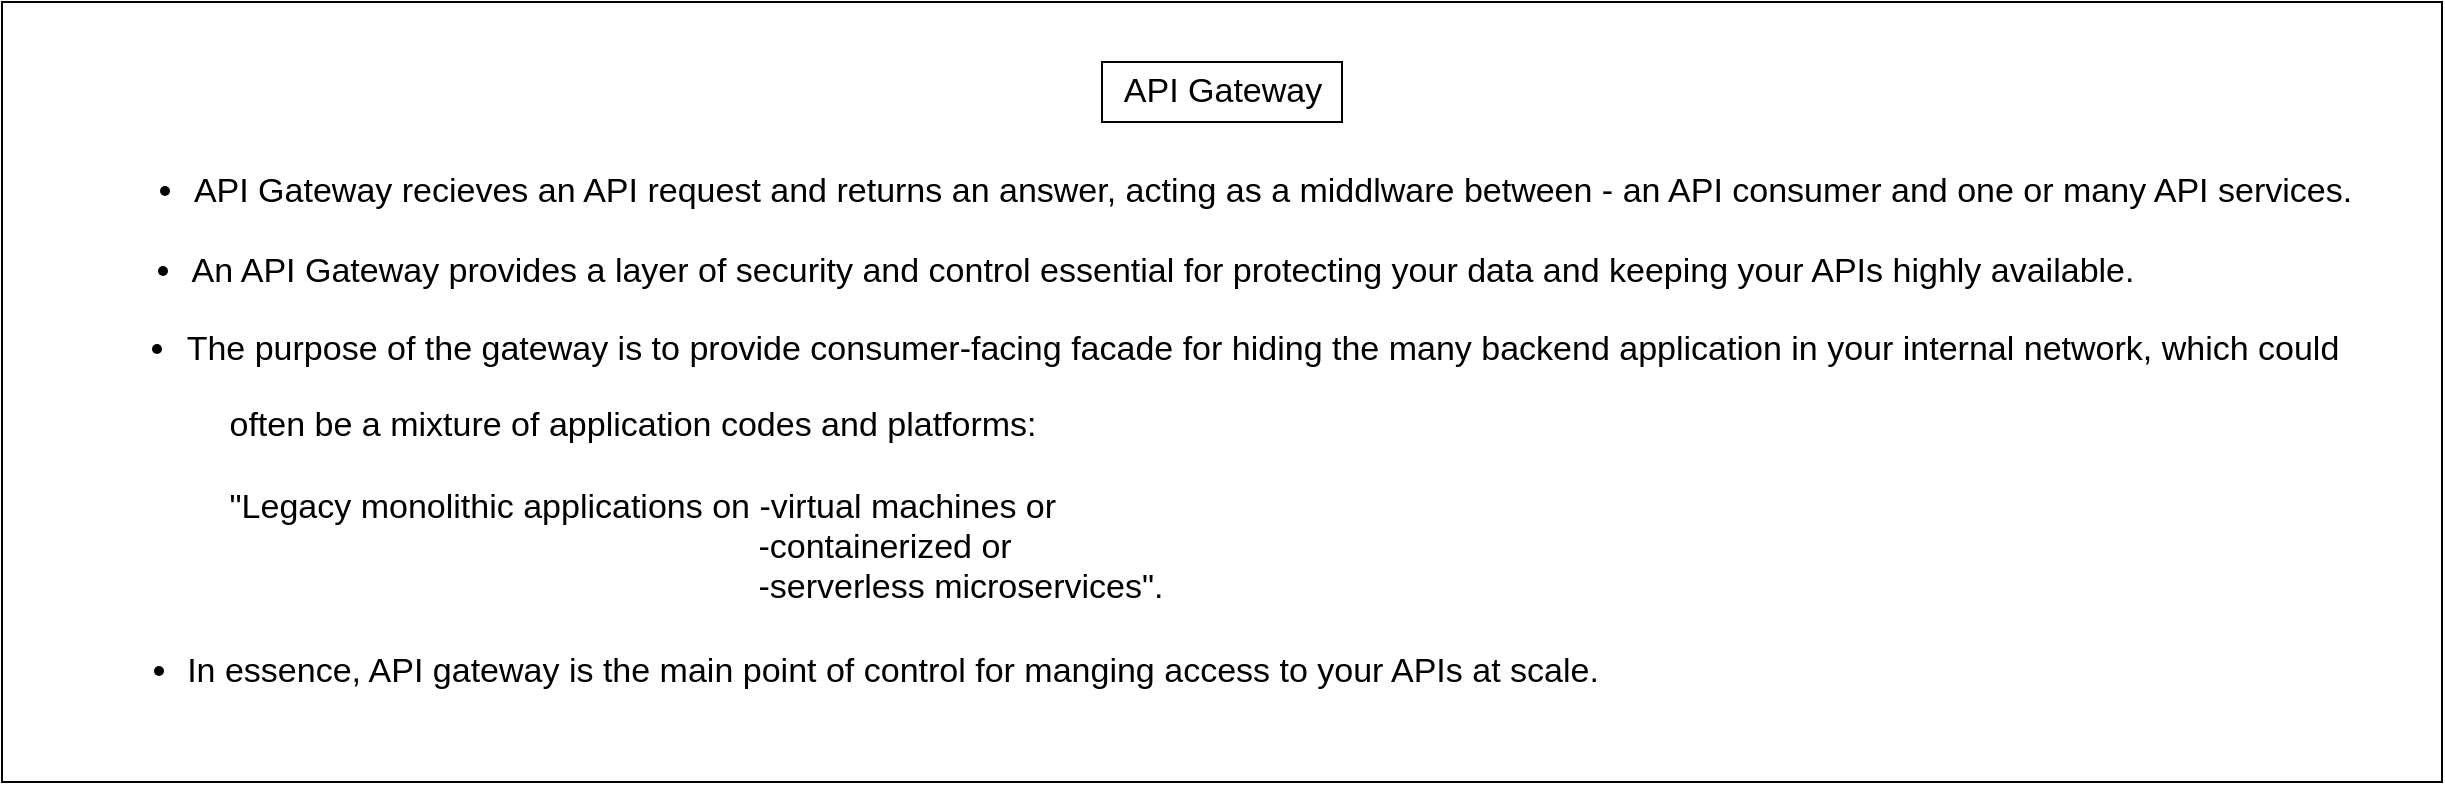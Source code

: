 <mxfile version="20.2.3" type="device"><diagram id="qPJgxZ92KFL79Hd6ErsM" name="Page-1"><mxGraphModel dx="2153" dy="898" grid="1" gridSize="10" guides="1" tooltips="1" connect="1" arrows="1" fold="1" page="1" pageScale="1" pageWidth="850" pageHeight="1100" math="0" shadow="0"><root><mxCell id="0"/><mxCell id="1" parent="0"/><mxCell id="dv9cyieuGCO54cIwzQgI-1" value="" style="rounded=0;whiteSpace=wrap;html=1;" vertex="1" parent="1"><mxGeometry x="-40" y="90" width="1220" height="390" as="geometry"/></mxCell><mxCell id="-goHgNUm9wkvjqlOyoSj-1" value="API Gateway&lt;br style=&quot;font-size: 17px;&quot;&gt;" style="text;html=1;align=center;verticalAlign=middle;resizable=0;points=[];autosize=1;strokeColor=default;fillColor=none;fontSize=17;" parent="1" vertex="1"><mxGeometry x="510" y="120" width="120" height="30" as="geometry"/></mxCell><mxCell id="-goHgNUm9wkvjqlOyoSj-2" value="&lt;ul style=&quot;font-size: 17px;&quot;&gt;&lt;li style=&quot;font-size: 17px;&quot;&gt;An API Gateway provides a layer of security and control essential for protecting your data and keeping your APIs highly available.&lt;/li&gt;&lt;/ul&gt;" style="text;html=1;align=center;verticalAlign=middle;resizable=0;points=[];autosize=1;strokeColor=none;fillColor=none;fontSize=17;" parent="1" vertex="1"><mxGeometry x="5" y="190" width="1030" height="70" as="geometry"/></mxCell><mxCell id="-goHgNUm9wkvjqlOyoSj-3" value="&lt;ul style=&quot;font-size: 17px;&quot;&gt;&lt;li style=&quot;font-size: 17px;&quot;&gt;API Gateway recieves an API request and returns an answer, acting as a middlware between - an API consumer and one or many API services.&lt;/li&gt;&lt;/ul&gt;" style="text;html=1;align=center;verticalAlign=middle;resizable=0;points=[];autosize=1;strokeColor=none;fillColor=none;fontSize=17;" parent="1" vertex="1"><mxGeometry x="5" y="150" width="1140" height="70" as="geometry"/></mxCell><mxCell id="-goHgNUm9wkvjqlOyoSj-4" value="&lt;ul style=&quot;font-size: 17px;&quot;&gt;&lt;li style=&quot;font-size: 17px;&quot;&gt;The purpose of the gateway is to provide consumer-facing facade for hiding the many backend application in your internal network, which could&lt;/li&gt;&lt;/ul&gt;&lt;div style=&quot;text-align: left; font-size: 17px;&quot;&gt;&lt;span style=&quot;background-color: initial; font-size: 17px;&quot;&gt;&lt;span style=&quot;white-space: pre; font-size: 17px;&quot;&gt;&#9;&lt;/span&gt;&amp;nbsp; &amp;nbsp; &amp;nbsp;often be a mixture of &lt;/span&gt;&lt;span style=&quot;background-color: initial; font-size: 17px;&quot;&gt;application codes and platforms:&amp;nbsp;&lt;/span&gt;&lt;/div&gt;&lt;div style=&quot;text-align: left; font-size: 17px;&quot;&gt;&lt;span style=&quot;background-color: initial; font-size: 17px;&quot;&gt;&lt;span style=&quot;white-space: pre; font-size: 17px;&quot;&gt;&#9;&lt;/span&gt;&amp;nbsp; &amp;nbsp; &amp;nbsp;&lt;/span&gt;&lt;/div&gt;&lt;div style=&quot;text-align: left; font-size: 17px;&quot;&gt;&lt;span style=&quot;background-color: initial; font-size: 17px;&quot;&gt;&lt;span style=&quot;white-space: pre; font-size: 17px;&quot;&gt;&#9;&amp;nbsp;&lt;/span&gt;&amp;nbsp; &amp;nbsp; &quot;Legacy monolithic applications on -virtual machines or&amp;nbsp;&lt;/span&gt;&lt;/div&gt;&lt;div style=&quot;text-align: left; font-size: 17px;&quot;&gt;&lt;span style=&quot;background-color: initial; font-size: 17px;&quot;&gt;&lt;span style=&quot;white-space: pre; font-size: 17px;&quot;&gt;&#9;&lt;/span&gt;&lt;span style=&quot;white-space: pre; font-size: 17px;&quot;&gt;&#9;&lt;/span&gt;&amp;nbsp; &amp;nbsp; &amp;nbsp; &amp;nbsp; &amp;nbsp;&lt;span style=&quot;white-space: pre; font-size: 17px;&quot;&gt;&#9;&lt;/span&gt;&lt;span style=&quot;white-space: pre; font-size: 17px;&quot;&gt;&#9;&lt;/span&gt;&lt;span style=&quot;white-space: pre; font-size: 17px;&quot;&gt;&#9;&lt;/span&gt;&lt;span style=&quot;white-space: pre; font-size: 17px;&quot;&gt;&#9;&lt;/span&gt;&lt;span style=&quot;white-space: pre; font-size: 17px;&quot;&gt;&#9;&lt;/span&gt;&amp;nbsp; &amp;nbsp; &amp;nbsp;-containerized or&amp;nbsp;&lt;/span&gt;&lt;/div&gt;&lt;div style=&quot;text-align: left; font-size: 17px;&quot;&gt;&lt;span style=&quot;background-color: initial; font-size: 17px;&quot;&gt;&lt;span style=&quot;white-space: pre; font-size: 17px;&quot;&gt;&#9;&lt;/span&gt;&lt;span style=&quot;white-space: pre; font-size: 17px;&quot;&gt;&#9;&lt;/span&gt;&lt;span style=&quot;white-space: pre; font-size: 17px;&quot;&gt;&#9;&lt;/span&gt;&lt;span style=&quot;white-space: pre; font-size: 17px;&quot;&gt;&#9;&lt;/span&gt;&lt;span style=&quot;white-space: pre; font-size: 17px;&quot;&gt;&#9;&lt;/span&gt;&lt;span style=&quot;white-space: pre; font-size: 17px;&quot;&gt;&#9;&lt;/span&gt;&lt;span style=&quot;white-space: pre; font-size: 17px;&quot;&gt;&#9;&lt;/span&gt;&lt;span style=&quot;white-space: pre; font-size: 17px;&quot;&gt;&#9;&lt;/span&gt;&amp;nbsp; &amp;nbsp; &amp;nbsp;-serverless microservices&quot;.&lt;/span&gt;&lt;/div&gt;" style="text;html=1;align=center;verticalAlign=middle;resizable=0;points=[];autosize=1;strokeColor=none;fillColor=none;fontSize=17;" parent="1" vertex="1"><mxGeometry y="230" width="1140" height="170" as="geometry"/></mxCell><mxCell id="-goHgNUm9wkvjqlOyoSj-9" value="&lt;ul style=&quot;font-size: 17px;&quot;&gt;&lt;li style=&quot;font-size: 17px;&quot;&gt;In essence, API gateway is the main point of control for manging access to your APIs at scale.&lt;/li&gt;&lt;/ul&gt;" style="text;html=1;align=center;verticalAlign=middle;resizable=0;points=[];autosize=1;strokeColor=none;fillColor=none;fontSize=17;" parent="1" vertex="1"><mxGeometry y="390" width="770" height="70" as="geometry"/></mxCell></root></mxGraphModel></diagram></mxfile>